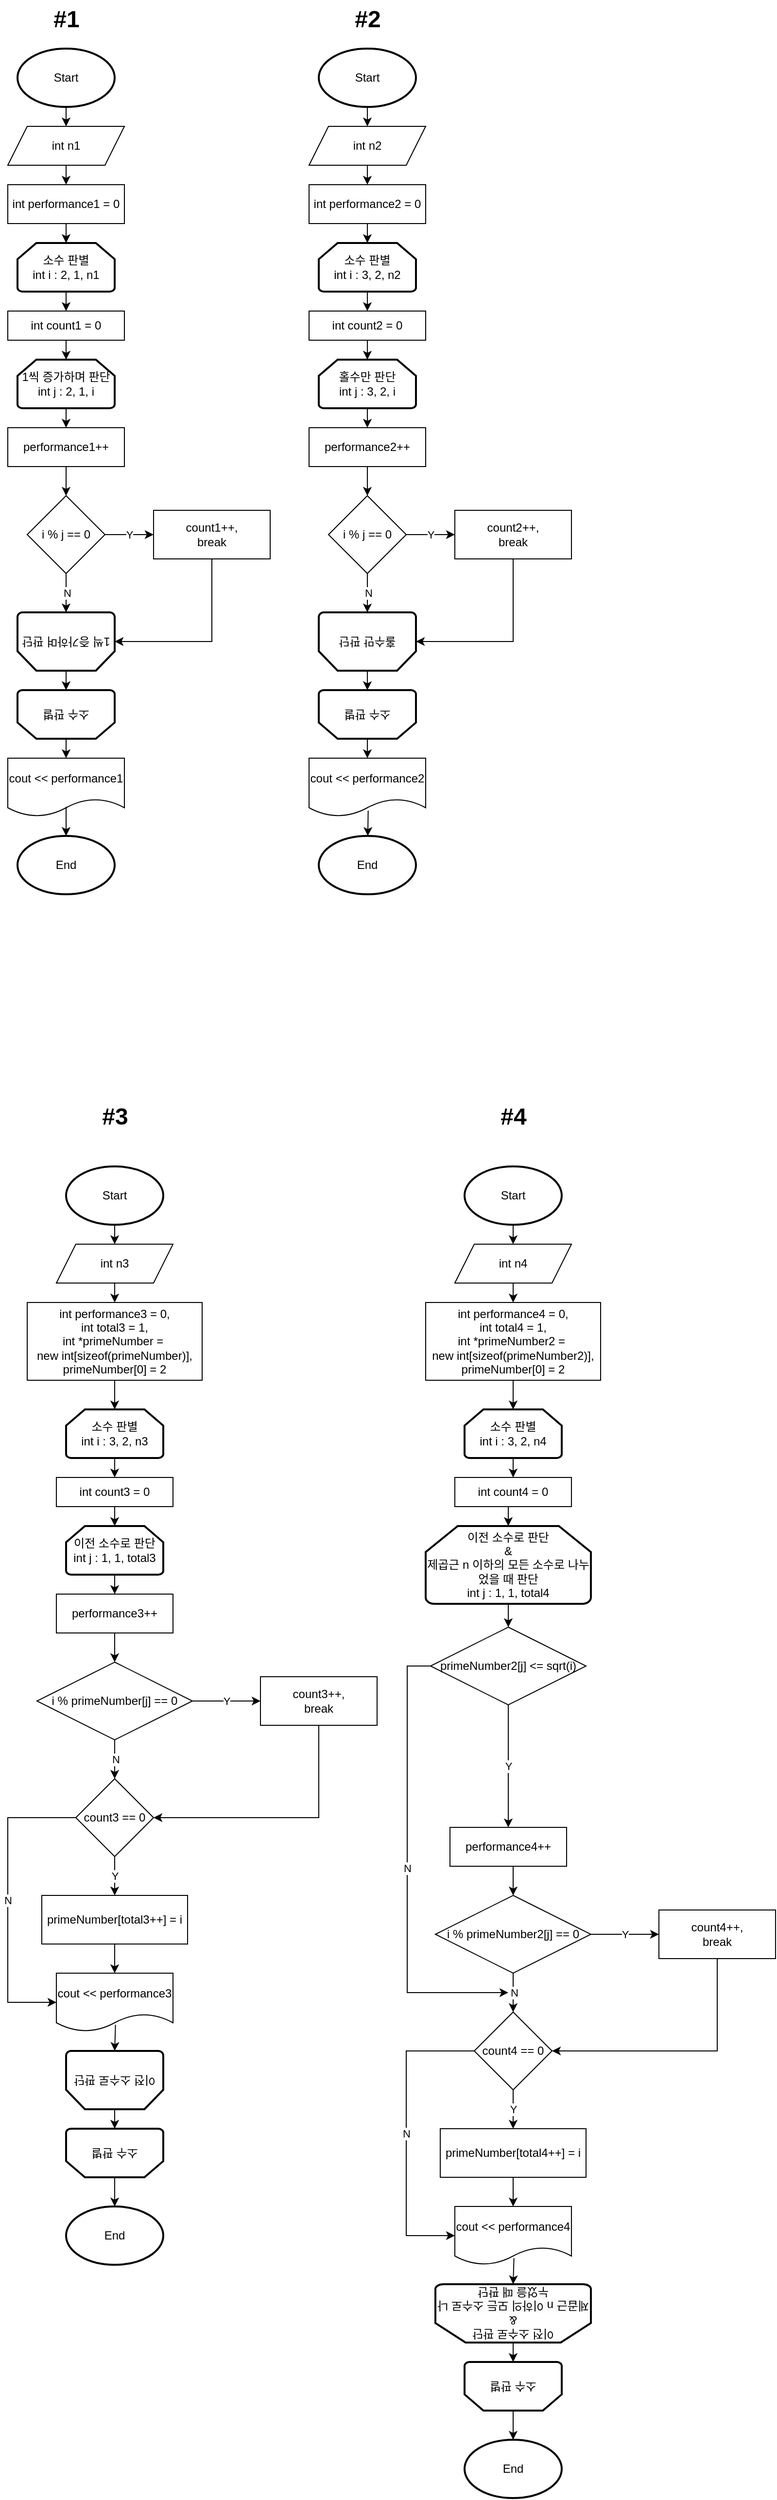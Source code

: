 <mxfile version="21.3.4" type="github">
  <diagram name="페이지-1" id="izTYaRDSlC9kUoO19rm3">
    <mxGraphModel dx="1674" dy="884" grid="1" gridSize="10" guides="1" tooltips="1" connect="1" arrows="1" fold="1" page="1" pageScale="1" pageWidth="827" pageHeight="1169" math="0" shadow="0">
      <root>
        <mxCell id="0" />
        <mxCell id="1" parent="0" />
        <mxCell id="k9izTr5_g7_jA_bxBwDo-5" style="edgeStyle=orthogonalEdgeStyle;rounded=0;orthogonalLoop=1;jettySize=auto;html=1;exitX=0.5;exitY=1;exitDx=0;exitDy=0;exitPerimeter=0;entryX=0.5;entryY=0;entryDx=0;entryDy=0;" edge="1" parent="1" source="k9izTr5_g7_jA_bxBwDo-2" target="k9izTr5_g7_jA_bxBwDo-3">
          <mxGeometry relative="1" as="geometry" />
        </mxCell>
        <mxCell id="k9izTr5_g7_jA_bxBwDo-2" value="Start" style="strokeWidth=2;html=1;shape=mxgraph.flowchart.start_1;whiteSpace=wrap;" vertex="1" parent="1">
          <mxGeometry x="40" y="50" width="100" height="60" as="geometry" />
        </mxCell>
        <mxCell id="k9izTr5_g7_jA_bxBwDo-6" style="edgeStyle=orthogonalEdgeStyle;rounded=0;orthogonalLoop=1;jettySize=auto;html=1;exitX=0.5;exitY=1;exitDx=0;exitDy=0;entryX=0.5;entryY=0;entryDx=0;entryDy=0;" edge="1" parent="1" source="k9izTr5_g7_jA_bxBwDo-3" target="k9izTr5_g7_jA_bxBwDo-4">
          <mxGeometry relative="1" as="geometry" />
        </mxCell>
        <mxCell id="k9izTr5_g7_jA_bxBwDo-3" value="int n1" style="shape=parallelogram;perimeter=parallelogramPerimeter;whiteSpace=wrap;html=1;fixedSize=1;" vertex="1" parent="1">
          <mxGeometry x="30" y="130" width="120" height="40" as="geometry" />
        </mxCell>
        <mxCell id="k9izTr5_g7_jA_bxBwDo-10" style="edgeStyle=orthogonalEdgeStyle;rounded=0;orthogonalLoop=1;jettySize=auto;html=1;exitX=0.5;exitY=1;exitDx=0;exitDy=0;entryX=0.5;entryY=0;entryDx=0;entryDy=0;entryPerimeter=0;" edge="1" parent="1" source="k9izTr5_g7_jA_bxBwDo-4" target="k9izTr5_g7_jA_bxBwDo-7">
          <mxGeometry relative="1" as="geometry" />
        </mxCell>
        <mxCell id="k9izTr5_g7_jA_bxBwDo-4" value="int performance1 = 0" style="rounded=0;whiteSpace=wrap;html=1;" vertex="1" parent="1">
          <mxGeometry x="30" y="190" width="120" height="40" as="geometry" />
        </mxCell>
        <mxCell id="k9izTr5_g7_jA_bxBwDo-9" style="edgeStyle=orthogonalEdgeStyle;rounded=0;orthogonalLoop=1;jettySize=auto;html=1;exitX=0.5;exitY=1;exitDx=0;exitDy=0;exitPerimeter=0;entryX=0.5;entryY=0;entryDx=0;entryDy=0;" edge="1" parent="1" source="k9izTr5_g7_jA_bxBwDo-7" target="k9izTr5_g7_jA_bxBwDo-8">
          <mxGeometry relative="1" as="geometry" />
        </mxCell>
        <mxCell id="k9izTr5_g7_jA_bxBwDo-7" value="소수 판별&lt;br&gt;int i : 2, 1, n1" style="strokeWidth=2;html=1;shape=mxgraph.flowchart.loop_limit;whiteSpace=wrap;" vertex="1" parent="1">
          <mxGeometry x="40" y="250" width="100" height="50" as="geometry" />
        </mxCell>
        <mxCell id="k9izTr5_g7_jA_bxBwDo-70" style="edgeStyle=orthogonalEdgeStyle;rounded=0;orthogonalLoop=1;jettySize=auto;html=1;exitX=0.5;exitY=1;exitDx=0;exitDy=0;entryX=0.5;entryY=0;entryDx=0;entryDy=0;entryPerimeter=0;" edge="1" parent="1" source="k9izTr5_g7_jA_bxBwDo-8" target="k9izTr5_g7_jA_bxBwDo-11">
          <mxGeometry relative="1" as="geometry" />
        </mxCell>
        <mxCell id="k9izTr5_g7_jA_bxBwDo-8" value="int count1 = 0" style="rounded=0;whiteSpace=wrap;html=1;" vertex="1" parent="1">
          <mxGeometry x="30" y="320" width="120" height="30" as="geometry" />
        </mxCell>
        <mxCell id="k9izTr5_g7_jA_bxBwDo-19" style="edgeStyle=orthogonalEdgeStyle;rounded=0;orthogonalLoop=1;jettySize=auto;html=1;exitX=0.5;exitY=1;exitDx=0;exitDy=0;exitPerimeter=0;entryX=0.5;entryY=0;entryDx=0;entryDy=0;" edge="1" parent="1" source="k9izTr5_g7_jA_bxBwDo-11" target="k9izTr5_g7_jA_bxBwDo-12">
          <mxGeometry relative="1" as="geometry" />
        </mxCell>
        <mxCell id="k9izTr5_g7_jA_bxBwDo-11" value="1씩 증가하며 판단&lt;br&gt;int j : 2, 1, i" style="strokeWidth=2;html=1;shape=mxgraph.flowchart.loop_limit;whiteSpace=wrap;" vertex="1" parent="1">
          <mxGeometry x="40" y="370" width="100" height="50" as="geometry" />
        </mxCell>
        <mxCell id="k9izTr5_g7_jA_bxBwDo-20" style="edgeStyle=orthogonalEdgeStyle;rounded=0;orthogonalLoop=1;jettySize=auto;html=1;exitX=0.5;exitY=1;exitDx=0;exitDy=0;entryX=0.5;entryY=0;entryDx=0;entryDy=0;" edge="1" parent="1" source="k9izTr5_g7_jA_bxBwDo-12" target="k9izTr5_g7_jA_bxBwDo-13">
          <mxGeometry relative="1" as="geometry" />
        </mxCell>
        <mxCell id="k9izTr5_g7_jA_bxBwDo-12" value="performance1++" style="rounded=0;whiteSpace=wrap;html=1;" vertex="1" parent="1">
          <mxGeometry x="30" y="440" width="120" height="40" as="geometry" />
        </mxCell>
        <mxCell id="k9izTr5_g7_jA_bxBwDo-15" value="Y" style="edgeStyle=orthogonalEdgeStyle;rounded=0;orthogonalLoop=1;jettySize=auto;html=1;exitX=1;exitY=0.5;exitDx=0;exitDy=0;entryX=0;entryY=0.5;entryDx=0;entryDy=0;" edge="1" parent="1" source="k9izTr5_g7_jA_bxBwDo-13" target="k9izTr5_g7_jA_bxBwDo-14">
          <mxGeometry relative="1" as="geometry" />
        </mxCell>
        <mxCell id="k9izTr5_g7_jA_bxBwDo-17" value="N" style="edgeStyle=orthogonalEdgeStyle;rounded=0;orthogonalLoop=1;jettySize=auto;html=1;exitX=0.5;exitY=1;exitDx=0;exitDy=0;entryX=0.5;entryY=0;entryDx=0;entryDy=0;" edge="1" parent="1" source="k9izTr5_g7_jA_bxBwDo-13">
          <mxGeometry relative="1" as="geometry">
            <mxPoint x="90" y="630" as="targetPoint" />
          </mxGeometry>
        </mxCell>
        <mxCell id="k9izTr5_g7_jA_bxBwDo-13" value="i % j == 0" style="rhombus;whiteSpace=wrap;html=1;" vertex="1" parent="1">
          <mxGeometry x="50" y="510" width="80" height="80" as="geometry" />
        </mxCell>
        <mxCell id="k9izTr5_g7_jA_bxBwDo-18" style="edgeStyle=orthogonalEdgeStyle;rounded=0;orthogonalLoop=1;jettySize=auto;html=1;exitX=0.5;exitY=1;exitDx=0;exitDy=0;entryX=0;entryY=0.5;entryDx=0;entryDy=0;entryPerimeter=0;" edge="1" parent="1" source="k9izTr5_g7_jA_bxBwDo-14" target="k9izTr5_g7_jA_bxBwDo-71">
          <mxGeometry relative="1" as="geometry">
            <mxPoint x="150" y="660" as="targetPoint" />
          </mxGeometry>
        </mxCell>
        <mxCell id="k9izTr5_g7_jA_bxBwDo-14" value="count1++,&lt;br&gt;break" style="rounded=0;whiteSpace=wrap;html=1;" vertex="1" parent="1">
          <mxGeometry x="180" y="525" width="120" height="50" as="geometry" />
        </mxCell>
        <mxCell id="k9izTr5_g7_jA_bxBwDo-21" value="End" style="strokeWidth=2;html=1;shape=mxgraph.flowchart.start_1;whiteSpace=wrap;" vertex="1" parent="1">
          <mxGeometry x="40" y="860" width="100" height="60" as="geometry" />
        </mxCell>
        <mxCell id="k9izTr5_g7_jA_bxBwDo-23" style="edgeStyle=orthogonalEdgeStyle;rounded=0;orthogonalLoop=1;jettySize=auto;html=1;exitX=0.5;exitY=1;exitDx=0;exitDy=0;exitPerimeter=0;entryX=0.5;entryY=0;entryDx=0;entryDy=0;" edge="1" parent="1" target="k9izTr5_g7_jA_bxBwDo-25">
          <mxGeometry relative="1" as="geometry">
            <mxPoint x="400" y="110" as="sourcePoint" />
          </mxGeometry>
        </mxCell>
        <mxCell id="k9izTr5_g7_jA_bxBwDo-24" style="edgeStyle=orthogonalEdgeStyle;rounded=0;orthogonalLoop=1;jettySize=auto;html=1;exitX=0.5;exitY=1;exitDx=0;exitDy=0;entryX=0.5;entryY=0;entryDx=0;entryDy=0;" edge="1" parent="1" source="k9izTr5_g7_jA_bxBwDo-25" target="k9izTr5_g7_jA_bxBwDo-27">
          <mxGeometry relative="1" as="geometry" />
        </mxCell>
        <mxCell id="k9izTr5_g7_jA_bxBwDo-25" value="int n2" style="shape=parallelogram;perimeter=parallelogramPerimeter;whiteSpace=wrap;html=1;fixedSize=1;" vertex="1" parent="1">
          <mxGeometry x="340" y="130" width="120" height="40" as="geometry" />
        </mxCell>
        <mxCell id="k9izTr5_g7_jA_bxBwDo-26" style="edgeStyle=orthogonalEdgeStyle;rounded=0;orthogonalLoop=1;jettySize=auto;html=1;exitX=0.5;exitY=1;exitDx=0;exitDy=0;entryX=0.5;entryY=0;entryDx=0;entryDy=0;entryPerimeter=0;" edge="1" parent="1" source="k9izTr5_g7_jA_bxBwDo-27" target="k9izTr5_g7_jA_bxBwDo-29">
          <mxGeometry relative="1" as="geometry" />
        </mxCell>
        <mxCell id="k9izTr5_g7_jA_bxBwDo-27" value="int performance2 = 0" style="rounded=0;whiteSpace=wrap;html=1;" vertex="1" parent="1">
          <mxGeometry x="340" y="190" width="120" height="40" as="geometry" />
        </mxCell>
        <mxCell id="k9izTr5_g7_jA_bxBwDo-28" style="edgeStyle=orthogonalEdgeStyle;rounded=0;orthogonalLoop=1;jettySize=auto;html=1;exitX=0.5;exitY=1;exitDx=0;exitDy=0;exitPerimeter=0;entryX=0.5;entryY=0;entryDx=0;entryDy=0;" edge="1" parent="1" source="k9izTr5_g7_jA_bxBwDo-29" target="k9izTr5_g7_jA_bxBwDo-30">
          <mxGeometry relative="1" as="geometry" />
        </mxCell>
        <mxCell id="k9izTr5_g7_jA_bxBwDo-29" value="소수 판별&lt;br&gt;int i : 3, 2, n2" style="strokeWidth=2;html=1;shape=mxgraph.flowchart.loop_limit;whiteSpace=wrap;" vertex="1" parent="1">
          <mxGeometry x="350" y="250" width="100" height="50" as="geometry" />
        </mxCell>
        <mxCell id="k9izTr5_g7_jA_bxBwDo-80" style="edgeStyle=orthogonalEdgeStyle;rounded=0;orthogonalLoop=1;jettySize=auto;html=1;exitX=0.5;exitY=1;exitDx=0;exitDy=0;entryX=0.5;entryY=0;entryDx=0;entryDy=0;entryPerimeter=0;" edge="1" parent="1" source="k9izTr5_g7_jA_bxBwDo-30" target="k9izTr5_g7_jA_bxBwDo-32">
          <mxGeometry relative="1" as="geometry" />
        </mxCell>
        <mxCell id="k9izTr5_g7_jA_bxBwDo-30" value="int count2 = 0" style="rounded=0;whiteSpace=wrap;html=1;" vertex="1" parent="1">
          <mxGeometry x="340" y="320" width="120" height="30" as="geometry" />
        </mxCell>
        <mxCell id="k9izTr5_g7_jA_bxBwDo-31" style="edgeStyle=orthogonalEdgeStyle;rounded=0;orthogonalLoop=1;jettySize=auto;html=1;exitX=0.5;exitY=1;exitDx=0;exitDy=0;exitPerimeter=0;entryX=0.5;entryY=0;entryDx=0;entryDy=0;" edge="1" parent="1" source="k9izTr5_g7_jA_bxBwDo-32" target="k9izTr5_g7_jA_bxBwDo-34">
          <mxGeometry relative="1" as="geometry" />
        </mxCell>
        <mxCell id="k9izTr5_g7_jA_bxBwDo-32" value="홀수만 판단&lt;br&gt;int j : 3, 2, i" style="strokeWidth=2;html=1;shape=mxgraph.flowchart.loop_limit;whiteSpace=wrap;" vertex="1" parent="1">
          <mxGeometry x="350" y="370" width="100" height="50" as="geometry" />
        </mxCell>
        <mxCell id="k9izTr5_g7_jA_bxBwDo-33" style="edgeStyle=orthogonalEdgeStyle;rounded=0;orthogonalLoop=1;jettySize=auto;html=1;exitX=0.5;exitY=1;exitDx=0;exitDy=0;entryX=0.5;entryY=0;entryDx=0;entryDy=0;" edge="1" parent="1" source="k9izTr5_g7_jA_bxBwDo-34" target="k9izTr5_g7_jA_bxBwDo-37">
          <mxGeometry relative="1" as="geometry" />
        </mxCell>
        <mxCell id="k9izTr5_g7_jA_bxBwDo-34" value="performance2++" style="rounded=0;whiteSpace=wrap;html=1;" vertex="1" parent="1">
          <mxGeometry x="340" y="440" width="120" height="40" as="geometry" />
        </mxCell>
        <mxCell id="k9izTr5_g7_jA_bxBwDo-35" value="Y" style="edgeStyle=orthogonalEdgeStyle;rounded=0;orthogonalLoop=1;jettySize=auto;html=1;exitX=1;exitY=0.5;exitDx=0;exitDy=0;entryX=0;entryY=0.5;entryDx=0;entryDy=0;" edge="1" parent="1" source="k9izTr5_g7_jA_bxBwDo-37" target="k9izTr5_g7_jA_bxBwDo-39">
          <mxGeometry relative="1" as="geometry" />
        </mxCell>
        <mxCell id="k9izTr5_g7_jA_bxBwDo-36" value="N" style="edgeStyle=orthogonalEdgeStyle;rounded=0;orthogonalLoop=1;jettySize=auto;html=1;exitX=0.5;exitY=1;exitDx=0;exitDy=0;entryX=0.5;entryY=0;entryDx=0;entryDy=0;" edge="1" parent="1" source="k9izTr5_g7_jA_bxBwDo-37">
          <mxGeometry relative="1" as="geometry">
            <mxPoint x="400" y="630" as="targetPoint" />
          </mxGeometry>
        </mxCell>
        <mxCell id="k9izTr5_g7_jA_bxBwDo-37" value="i % j == 0" style="rhombus;whiteSpace=wrap;html=1;" vertex="1" parent="1">
          <mxGeometry x="360" y="510" width="80" height="80" as="geometry" />
        </mxCell>
        <mxCell id="k9izTr5_g7_jA_bxBwDo-38" style="edgeStyle=orthogonalEdgeStyle;rounded=0;orthogonalLoop=1;jettySize=auto;html=1;exitX=0.5;exitY=1;exitDx=0;exitDy=0;entryX=0;entryY=0.5;entryDx=0;entryDy=0;entryPerimeter=0;" edge="1" parent="1" source="k9izTr5_g7_jA_bxBwDo-39" target="k9izTr5_g7_jA_bxBwDo-76">
          <mxGeometry relative="1" as="geometry">
            <mxPoint x="460" y="660" as="targetPoint" />
          </mxGeometry>
        </mxCell>
        <mxCell id="k9izTr5_g7_jA_bxBwDo-39" value="count2++,&lt;br&gt;break" style="rounded=0;whiteSpace=wrap;html=1;" vertex="1" parent="1">
          <mxGeometry x="490" y="525" width="120" height="50" as="geometry" />
        </mxCell>
        <mxCell id="k9izTr5_g7_jA_bxBwDo-41" value="End" style="strokeWidth=2;html=1;shape=mxgraph.flowchart.start_1;whiteSpace=wrap;" vertex="1" parent="1">
          <mxGeometry x="350" y="860" width="100" height="60" as="geometry" />
        </mxCell>
        <mxCell id="k9izTr5_g7_jA_bxBwDo-43" value="Start" style="strokeWidth=2;html=1;shape=mxgraph.flowchart.start_1;whiteSpace=wrap;" vertex="1" parent="1">
          <mxGeometry x="350" y="50" width="100" height="60" as="geometry" />
        </mxCell>
        <mxCell id="k9izTr5_g7_jA_bxBwDo-44" value="#1" style="text;strokeColor=none;fillColor=none;html=1;fontSize=24;fontStyle=1;verticalAlign=middle;align=center;" vertex="1" parent="1">
          <mxGeometry x="40" width="100" height="40" as="geometry" />
        </mxCell>
        <mxCell id="k9izTr5_g7_jA_bxBwDo-45" value="#2" style="text;strokeColor=none;fillColor=none;html=1;fontSize=24;fontStyle=1;verticalAlign=middle;align=center;" vertex="1" parent="1">
          <mxGeometry x="350" width="100" height="40" as="geometry" />
        </mxCell>
        <mxCell id="k9izTr5_g7_jA_bxBwDo-46" value="#3" style="text;strokeColor=none;fillColor=none;html=1;fontSize=24;fontStyle=1;verticalAlign=middle;align=center;" vertex="1" parent="1">
          <mxGeometry x="90" y="1129" width="100" height="40" as="geometry" />
        </mxCell>
        <mxCell id="k9izTr5_g7_jA_bxBwDo-47" style="edgeStyle=orthogonalEdgeStyle;rounded=0;orthogonalLoop=1;jettySize=auto;html=1;exitX=0.5;exitY=1;exitDx=0;exitDy=0;exitPerimeter=0;entryX=0.5;entryY=0;entryDx=0;entryDy=0;" edge="1" parent="1" target="k9izTr5_g7_jA_bxBwDo-49">
          <mxGeometry relative="1" as="geometry">
            <mxPoint x="140" y="1260" as="sourcePoint" />
          </mxGeometry>
        </mxCell>
        <mxCell id="k9izTr5_g7_jA_bxBwDo-48" style="edgeStyle=orthogonalEdgeStyle;rounded=0;orthogonalLoop=1;jettySize=auto;html=1;exitX=0.5;exitY=1;exitDx=0;exitDy=0;entryX=0.5;entryY=0;entryDx=0;entryDy=0;" edge="1" parent="1" source="k9izTr5_g7_jA_bxBwDo-49" target="k9izTr5_g7_jA_bxBwDo-51">
          <mxGeometry relative="1" as="geometry" />
        </mxCell>
        <mxCell id="k9izTr5_g7_jA_bxBwDo-49" value="int n3" style="shape=parallelogram;perimeter=parallelogramPerimeter;whiteSpace=wrap;html=1;fixedSize=1;" vertex="1" parent="1">
          <mxGeometry x="80" y="1280" width="120" height="40" as="geometry" />
        </mxCell>
        <mxCell id="k9izTr5_g7_jA_bxBwDo-50" style="edgeStyle=orthogonalEdgeStyle;rounded=0;orthogonalLoop=1;jettySize=auto;html=1;entryX=0.5;entryY=0;entryDx=0;entryDy=0;entryPerimeter=0;exitX=0.5;exitY=1;exitDx=0;exitDy=0;" edge="1" parent="1" source="k9izTr5_g7_jA_bxBwDo-51" target="k9izTr5_g7_jA_bxBwDo-53">
          <mxGeometry relative="1" as="geometry">
            <mxPoint x="150" y="1430" as="sourcePoint" />
          </mxGeometry>
        </mxCell>
        <mxCell id="k9izTr5_g7_jA_bxBwDo-51" value="int performance3 = 0,&lt;br&gt;int total3 = 1,&lt;br&gt;&lt;div&gt;int *primeNumber =&amp;nbsp;&lt;/div&gt;&lt;div&gt;new int[sizeof(primeNumber)],&lt;/div&gt;&lt;div&gt;primeNumber[0] = 2&lt;span style=&quot;&quot;&gt;&lt;/span&gt;&lt;/div&gt;" style="rounded=0;whiteSpace=wrap;html=1;" vertex="1" parent="1">
          <mxGeometry x="50" y="1340" width="180" height="80" as="geometry" />
        </mxCell>
        <mxCell id="k9izTr5_g7_jA_bxBwDo-52" style="edgeStyle=orthogonalEdgeStyle;rounded=0;orthogonalLoop=1;jettySize=auto;html=1;exitX=0.5;exitY=1;exitDx=0;exitDy=0;exitPerimeter=0;entryX=0.5;entryY=0;entryDx=0;entryDy=0;" edge="1" parent="1" source="k9izTr5_g7_jA_bxBwDo-53" target="k9izTr5_g7_jA_bxBwDo-54">
          <mxGeometry relative="1" as="geometry" />
        </mxCell>
        <mxCell id="k9izTr5_g7_jA_bxBwDo-53" value="소수 판별&lt;br&gt;int i : 3, 2, n3" style="strokeWidth=2;html=1;shape=mxgraph.flowchart.loop_limit;whiteSpace=wrap;" vertex="1" parent="1">
          <mxGeometry x="90" y="1450" width="100" height="50" as="geometry" />
        </mxCell>
        <mxCell id="k9izTr5_g7_jA_bxBwDo-69" style="edgeStyle=orthogonalEdgeStyle;rounded=0;orthogonalLoop=1;jettySize=auto;html=1;exitX=0.5;exitY=1;exitDx=0;exitDy=0;entryX=0.5;entryY=0;entryDx=0;entryDy=0;entryPerimeter=0;" edge="1" parent="1" source="k9izTr5_g7_jA_bxBwDo-54" target="k9izTr5_g7_jA_bxBwDo-56">
          <mxGeometry relative="1" as="geometry" />
        </mxCell>
        <mxCell id="k9izTr5_g7_jA_bxBwDo-54" value="int count3 = 0" style="rounded=0;whiteSpace=wrap;html=1;" vertex="1" parent="1">
          <mxGeometry x="80" y="1520" width="120" height="30" as="geometry" />
        </mxCell>
        <mxCell id="k9izTr5_g7_jA_bxBwDo-55" style="edgeStyle=orthogonalEdgeStyle;rounded=0;orthogonalLoop=1;jettySize=auto;html=1;exitX=0.5;exitY=1;exitDx=0;exitDy=0;exitPerimeter=0;entryX=0.5;entryY=0;entryDx=0;entryDy=0;" edge="1" parent="1" source="k9izTr5_g7_jA_bxBwDo-56" target="k9izTr5_g7_jA_bxBwDo-58">
          <mxGeometry relative="1" as="geometry" />
        </mxCell>
        <mxCell id="k9izTr5_g7_jA_bxBwDo-56" value="이전 소수로 판단&lt;br&gt;int j : 1, 1, total3" style="strokeWidth=2;html=1;shape=mxgraph.flowchart.loop_limit;whiteSpace=wrap;" vertex="1" parent="1">
          <mxGeometry x="90" y="1570" width="100" height="50" as="geometry" />
        </mxCell>
        <mxCell id="k9izTr5_g7_jA_bxBwDo-57" style="edgeStyle=orthogonalEdgeStyle;rounded=0;orthogonalLoop=1;jettySize=auto;html=1;exitX=0.5;exitY=1;exitDx=0;exitDy=0;entryX=0.5;entryY=0;entryDx=0;entryDy=0;" edge="1" parent="1" source="k9izTr5_g7_jA_bxBwDo-58" target="k9izTr5_g7_jA_bxBwDo-61">
          <mxGeometry relative="1" as="geometry" />
        </mxCell>
        <mxCell id="k9izTr5_g7_jA_bxBwDo-58" value="performance3++" style="rounded=0;whiteSpace=wrap;html=1;" vertex="1" parent="1">
          <mxGeometry x="80" y="1640" width="120" height="40" as="geometry" />
        </mxCell>
        <mxCell id="k9izTr5_g7_jA_bxBwDo-59" value="Y" style="edgeStyle=orthogonalEdgeStyle;rounded=0;orthogonalLoop=1;jettySize=auto;html=1;exitX=1;exitY=0.5;exitDx=0;exitDy=0;entryX=0;entryY=0.5;entryDx=0;entryDy=0;" edge="1" parent="1" source="k9izTr5_g7_jA_bxBwDo-61" target="k9izTr5_g7_jA_bxBwDo-66">
          <mxGeometry relative="1" as="geometry">
            <mxPoint x="210" y="1770" as="targetPoint" />
          </mxGeometry>
        </mxCell>
        <mxCell id="k9izTr5_g7_jA_bxBwDo-60" value="N" style="edgeStyle=orthogonalEdgeStyle;rounded=0;orthogonalLoop=1;jettySize=auto;html=1;exitX=0.5;exitY=1;exitDx=0;exitDy=0;entryX=0.5;entryY=0;entryDx=0;entryDy=0;" edge="1" parent="1" source="k9izTr5_g7_jA_bxBwDo-61">
          <mxGeometry relative="1" as="geometry">
            <mxPoint x="140" y="1830" as="targetPoint" />
          </mxGeometry>
        </mxCell>
        <mxCell id="k9izTr5_g7_jA_bxBwDo-61" value="i % primeNumber[j] == 0" style="rhombus;whiteSpace=wrap;html=1;" vertex="1" parent="1">
          <mxGeometry x="60" y="1710" width="160" height="80" as="geometry" />
        </mxCell>
        <mxCell id="k9izTr5_g7_jA_bxBwDo-62" style="edgeStyle=orthogonalEdgeStyle;rounded=0;orthogonalLoop=1;jettySize=auto;html=1;entryX=1;entryY=0.5;entryDx=0;entryDy=0;exitX=0.5;exitY=1;exitDx=0;exitDy=0;" edge="1" parent="1" target="k9izTr5_g7_jA_bxBwDo-85" source="k9izTr5_g7_jA_bxBwDo-66">
          <mxGeometry relative="1" as="geometry">
            <mxPoint x="290" y="1860" as="sourcePoint" />
            <mxPoint x="200" y="1860" as="targetPoint" />
          </mxGeometry>
        </mxCell>
        <mxCell id="k9izTr5_g7_jA_bxBwDo-64" value="End" style="strokeWidth=2;html=1;shape=mxgraph.flowchart.start_1;whiteSpace=wrap;" vertex="1" parent="1">
          <mxGeometry x="90" y="2270" width="100" height="60" as="geometry" />
        </mxCell>
        <mxCell id="k9izTr5_g7_jA_bxBwDo-66" value="count3++,&lt;br&gt;break" style="rounded=0;whiteSpace=wrap;html=1;" vertex="1" parent="1">
          <mxGeometry x="290" y="1725" width="120" height="50" as="geometry" />
        </mxCell>
        <mxCell id="k9izTr5_g7_jA_bxBwDo-67" value="Start" style="strokeWidth=2;html=1;shape=mxgraph.flowchart.start_1;whiteSpace=wrap;" vertex="1" parent="1">
          <mxGeometry x="90" y="1200" width="100" height="60" as="geometry" />
        </mxCell>
        <mxCell id="k9izTr5_g7_jA_bxBwDo-71" value="1씩 증가하며 판단" style="strokeWidth=2;html=1;shape=mxgraph.flowchart.loop_limit;whiteSpace=wrap;rotation=-180;" vertex="1" parent="1">
          <mxGeometry x="40" y="630" width="100" height="60" as="geometry" />
        </mxCell>
        <mxCell id="k9izTr5_g7_jA_bxBwDo-91" style="edgeStyle=orthogonalEdgeStyle;rounded=0;orthogonalLoop=1;jettySize=auto;html=1;exitX=0.5;exitY=0;exitDx=0;exitDy=0;exitPerimeter=0;entryX=0.5;entryY=0;entryDx=0;entryDy=0;" edge="1" parent="1" source="k9izTr5_g7_jA_bxBwDo-73" target="k9izTr5_g7_jA_bxBwDo-90">
          <mxGeometry relative="1" as="geometry" />
        </mxCell>
        <mxCell id="k9izTr5_g7_jA_bxBwDo-73" value="소수 판별" style="strokeWidth=2;html=1;shape=mxgraph.flowchart.loop_limit;whiteSpace=wrap;rotation=-180;" vertex="1" parent="1">
          <mxGeometry x="40" y="710" width="100" height="50" as="geometry" />
        </mxCell>
        <mxCell id="k9izTr5_g7_jA_bxBwDo-74" value="" style="endArrow=classic;html=1;rounded=0;exitX=0.5;exitY=0;exitDx=0;exitDy=0;exitPerimeter=0;entryX=0.5;entryY=1;entryDx=0;entryDy=0;entryPerimeter=0;" edge="1" parent="1" source="k9izTr5_g7_jA_bxBwDo-71">
          <mxGeometry width="50" height="50" relative="1" as="geometry">
            <mxPoint x="160" y="560" as="sourcePoint" />
            <mxPoint x="90" y="710" as="targetPoint" />
          </mxGeometry>
        </mxCell>
        <mxCell id="k9izTr5_g7_jA_bxBwDo-76" value="홀수만 판단" style="strokeWidth=2;html=1;shape=mxgraph.flowchart.loop_limit;whiteSpace=wrap;rotation=-180;" vertex="1" parent="1">
          <mxGeometry x="350" y="630" width="100" height="60" as="geometry" />
        </mxCell>
        <mxCell id="k9izTr5_g7_jA_bxBwDo-95" style="edgeStyle=orthogonalEdgeStyle;rounded=0;orthogonalLoop=1;jettySize=auto;html=1;exitX=0.5;exitY=0;exitDx=0;exitDy=0;exitPerimeter=0;entryX=0.5;entryY=0;entryDx=0;entryDy=0;" edge="1" parent="1" source="k9izTr5_g7_jA_bxBwDo-77" target="k9izTr5_g7_jA_bxBwDo-93">
          <mxGeometry relative="1" as="geometry" />
        </mxCell>
        <mxCell id="k9izTr5_g7_jA_bxBwDo-77" value="소수 판별" style="strokeWidth=2;html=1;shape=mxgraph.flowchart.loop_limit;whiteSpace=wrap;rotation=-180;" vertex="1" parent="1">
          <mxGeometry x="350" y="710" width="100" height="50" as="geometry" />
        </mxCell>
        <mxCell id="k9izTr5_g7_jA_bxBwDo-78" value="" style="endArrow=classic;html=1;rounded=0;exitX=0.5;exitY=0;exitDx=0;exitDy=0;exitPerimeter=0;entryX=0.5;entryY=1;entryDx=0;entryDy=0;entryPerimeter=0;" edge="1" parent="1" source="k9izTr5_g7_jA_bxBwDo-76" target="k9izTr5_g7_jA_bxBwDo-77">
          <mxGeometry width="50" height="50" relative="1" as="geometry">
            <mxPoint x="470" y="560" as="sourcePoint" />
            <mxPoint x="520" y="510" as="targetPoint" />
          </mxGeometry>
        </mxCell>
        <mxCell id="k9izTr5_g7_jA_bxBwDo-82" value="이전 소수로 판단" style="strokeWidth=2;html=1;shape=mxgraph.flowchart.loop_limit;whiteSpace=wrap;rotation=-180;" vertex="1" parent="1">
          <mxGeometry x="90" y="2110" width="100" height="60" as="geometry" />
        </mxCell>
        <mxCell id="k9izTr5_g7_jA_bxBwDo-83" value="소수 판별" style="strokeWidth=2;html=1;shape=mxgraph.flowchart.loop_limit;whiteSpace=wrap;rotation=-180;" vertex="1" parent="1">
          <mxGeometry x="90" y="2190" width="100" height="50" as="geometry" />
        </mxCell>
        <mxCell id="k9izTr5_g7_jA_bxBwDo-84" value="" style="endArrow=classic;html=1;rounded=0;exitX=0.5;exitY=0;exitDx=0;exitDy=0;exitPerimeter=0;entryX=0.5;entryY=1;entryDx=0;entryDy=0;entryPerimeter=0;" edge="1" parent="1" source="k9izTr5_g7_jA_bxBwDo-82" target="k9izTr5_g7_jA_bxBwDo-83">
          <mxGeometry width="50" height="50" relative="1" as="geometry">
            <mxPoint x="210" y="2040" as="sourcePoint" />
            <mxPoint x="260" y="1990" as="targetPoint" />
          </mxGeometry>
        </mxCell>
        <mxCell id="k9izTr5_g7_jA_bxBwDo-89" value="Y" style="edgeStyle=orthogonalEdgeStyle;rounded=0;orthogonalLoop=1;jettySize=auto;html=1;exitX=0.5;exitY=1;exitDx=0;exitDy=0;entryX=0.5;entryY=0;entryDx=0;entryDy=0;" edge="1" parent="1" source="k9izTr5_g7_jA_bxBwDo-85" target="k9izTr5_g7_jA_bxBwDo-88">
          <mxGeometry relative="1" as="geometry" />
        </mxCell>
        <mxCell id="k9izTr5_g7_jA_bxBwDo-100" value="N" style="edgeStyle=orthogonalEdgeStyle;rounded=0;orthogonalLoop=1;jettySize=auto;html=1;exitX=0;exitY=0.5;exitDx=0;exitDy=0;entryX=0;entryY=0.5;entryDx=0;entryDy=0;" edge="1" parent="1" source="k9izTr5_g7_jA_bxBwDo-85" target="k9izTr5_g7_jA_bxBwDo-97">
          <mxGeometry relative="1" as="geometry">
            <Array as="points">
              <mxPoint x="30" y="1870" />
              <mxPoint x="30" y="2060" />
            </Array>
          </mxGeometry>
        </mxCell>
        <mxCell id="k9izTr5_g7_jA_bxBwDo-85" value="count3 == 0" style="rhombus;whiteSpace=wrap;html=1;" vertex="1" parent="1">
          <mxGeometry x="100" y="1830" width="80" height="80" as="geometry" />
        </mxCell>
        <mxCell id="k9izTr5_g7_jA_bxBwDo-86" value="" style="endArrow=classic;html=1;rounded=0;exitX=0.5;exitY=0;exitDx=0;exitDy=0;exitPerimeter=0;" edge="1" parent="1" source="k9izTr5_g7_jA_bxBwDo-83" target="k9izTr5_g7_jA_bxBwDo-64">
          <mxGeometry width="50" height="50" relative="1" as="geometry">
            <mxPoint x="-100" y="2020" as="sourcePoint" />
            <mxPoint x="-50" y="1970" as="targetPoint" />
          </mxGeometry>
        </mxCell>
        <mxCell id="k9izTr5_g7_jA_bxBwDo-99" style="edgeStyle=orthogonalEdgeStyle;rounded=0;orthogonalLoop=1;jettySize=auto;html=1;exitX=0.5;exitY=1;exitDx=0;exitDy=0;entryX=0.5;entryY=0;entryDx=0;entryDy=0;" edge="1" parent="1" source="k9izTr5_g7_jA_bxBwDo-88" target="k9izTr5_g7_jA_bxBwDo-97">
          <mxGeometry relative="1" as="geometry" />
        </mxCell>
        <mxCell id="k9izTr5_g7_jA_bxBwDo-88" value="primeNumber[total3++] = i" style="rounded=0;whiteSpace=wrap;html=1;" vertex="1" parent="1">
          <mxGeometry x="65" y="1950" width="150" height="50" as="geometry" />
        </mxCell>
        <mxCell id="k9izTr5_g7_jA_bxBwDo-90" value="cout &amp;lt;&amp;lt; performance1" style="shape=document;whiteSpace=wrap;html=1;boundedLbl=1;" vertex="1" parent="1">
          <mxGeometry x="30" y="780" width="120" height="60" as="geometry" />
        </mxCell>
        <mxCell id="k9izTr5_g7_jA_bxBwDo-92" value="" style="endArrow=classic;html=1;rounded=0;" edge="1" parent="1" target="k9izTr5_g7_jA_bxBwDo-21">
          <mxGeometry width="50" height="50" relative="1" as="geometry">
            <mxPoint x="90" y="830" as="sourcePoint" />
            <mxPoint x="190" y="660" as="targetPoint" />
          </mxGeometry>
        </mxCell>
        <mxCell id="k9izTr5_g7_jA_bxBwDo-93" value="cout &amp;lt;&amp;lt; performance2" style="shape=document;whiteSpace=wrap;html=1;boundedLbl=1;" vertex="1" parent="1">
          <mxGeometry x="340" y="780" width="120" height="60" as="geometry" />
        </mxCell>
        <mxCell id="k9izTr5_g7_jA_bxBwDo-96" value="" style="endArrow=classic;html=1;rounded=0;exitX=0.507;exitY=0.9;exitDx=0;exitDy=0;exitPerimeter=0;" edge="1" parent="1" source="k9izTr5_g7_jA_bxBwDo-93" target="k9izTr5_g7_jA_bxBwDo-41">
          <mxGeometry width="50" height="50" relative="1" as="geometry">
            <mxPoint x="280" y="710" as="sourcePoint" />
            <mxPoint x="330" y="660" as="targetPoint" />
          </mxGeometry>
        </mxCell>
        <mxCell id="k9izTr5_g7_jA_bxBwDo-97" value="cout &amp;lt;&amp;lt; performance3" style="shape=document;whiteSpace=wrap;html=1;boundedLbl=1;" vertex="1" parent="1">
          <mxGeometry x="80" y="2030" width="120" height="60" as="geometry" />
        </mxCell>
        <mxCell id="k9izTr5_g7_jA_bxBwDo-101" value="" style="endArrow=classic;html=1;rounded=0;exitX=0.507;exitY=0.886;exitDx=0;exitDy=0;exitPerimeter=0;entryX=0.5;entryY=1;entryDx=0;entryDy=0;entryPerimeter=0;" edge="1" parent="1" source="k9izTr5_g7_jA_bxBwDo-97" target="k9izTr5_g7_jA_bxBwDo-82">
          <mxGeometry width="50" height="50" relative="1" as="geometry">
            <mxPoint x="180" y="2190" as="sourcePoint" />
            <mxPoint x="230" y="2140" as="targetPoint" />
          </mxGeometry>
        </mxCell>
        <mxCell id="k9izTr5_g7_jA_bxBwDo-102" value="#4" style="text;strokeColor=none;fillColor=none;html=1;fontSize=24;fontStyle=1;verticalAlign=middle;align=center;" vertex="1" parent="1">
          <mxGeometry x="500" y="1129" width="100" height="40" as="geometry" />
        </mxCell>
        <mxCell id="k9izTr5_g7_jA_bxBwDo-103" style="edgeStyle=orthogonalEdgeStyle;rounded=0;orthogonalLoop=1;jettySize=auto;html=1;exitX=0.5;exitY=1;exitDx=0;exitDy=0;exitPerimeter=0;entryX=0.5;entryY=0;entryDx=0;entryDy=0;" edge="1" parent="1" target="k9izTr5_g7_jA_bxBwDo-105">
          <mxGeometry relative="1" as="geometry">
            <mxPoint x="550" y="1260" as="sourcePoint" />
          </mxGeometry>
        </mxCell>
        <mxCell id="k9izTr5_g7_jA_bxBwDo-104" style="edgeStyle=orthogonalEdgeStyle;rounded=0;orthogonalLoop=1;jettySize=auto;html=1;exitX=0.5;exitY=1;exitDx=0;exitDy=0;entryX=0.5;entryY=0;entryDx=0;entryDy=0;" edge="1" parent="1" source="k9izTr5_g7_jA_bxBwDo-105" target="k9izTr5_g7_jA_bxBwDo-107">
          <mxGeometry relative="1" as="geometry" />
        </mxCell>
        <mxCell id="k9izTr5_g7_jA_bxBwDo-105" value="int n4" style="shape=parallelogram;perimeter=parallelogramPerimeter;whiteSpace=wrap;html=1;fixedSize=1;" vertex="1" parent="1">
          <mxGeometry x="490" y="1280" width="120" height="40" as="geometry" />
        </mxCell>
        <mxCell id="k9izTr5_g7_jA_bxBwDo-106" style="edgeStyle=orthogonalEdgeStyle;rounded=0;orthogonalLoop=1;jettySize=auto;html=1;entryX=0.5;entryY=0;entryDx=0;entryDy=0;entryPerimeter=0;exitX=0.5;exitY=1;exitDx=0;exitDy=0;" edge="1" parent="1" source="k9izTr5_g7_jA_bxBwDo-107" target="k9izTr5_g7_jA_bxBwDo-109">
          <mxGeometry relative="1" as="geometry">
            <mxPoint x="560" y="1430" as="sourcePoint" />
          </mxGeometry>
        </mxCell>
        <mxCell id="k9izTr5_g7_jA_bxBwDo-107" value="int performance4 = 0,&lt;br&gt;int total4 = 1,&lt;br&gt;&lt;div&gt;int *primeNumber2 =&amp;nbsp;&lt;/div&gt;&lt;div&gt;new int[sizeof(primeNumber2)],&lt;/div&gt;&lt;div&gt;primeNumber[0] = 2&lt;span style=&quot;&quot;&gt;&lt;/span&gt;&lt;/div&gt;" style="rounded=0;whiteSpace=wrap;html=1;" vertex="1" parent="1">
          <mxGeometry x="460" y="1340" width="180" height="80" as="geometry" />
        </mxCell>
        <mxCell id="k9izTr5_g7_jA_bxBwDo-108" style="edgeStyle=orthogonalEdgeStyle;rounded=0;orthogonalLoop=1;jettySize=auto;html=1;exitX=0.5;exitY=1;exitDx=0;exitDy=0;exitPerimeter=0;entryX=0.5;entryY=0;entryDx=0;entryDy=0;" edge="1" parent="1" source="k9izTr5_g7_jA_bxBwDo-109" target="k9izTr5_g7_jA_bxBwDo-111">
          <mxGeometry relative="1" as="geometry" />
        </mxCell>
        <mxCell id="k9izTr5_g7_jA_bxBwDo-109" value="소수 판별&lt;br&gt;int i : 3, 2, n4" style="strokeWidth=2;html=1;shape=mxgraph.flowchart.loop_limit;whiteSpace=wrap;" vertex="1" parent="1">
          <mxGeometry x="500" y="1450" width="100" height="50" as="geometry" />
        </mxCell>
        <mxCell id="k9izTr5_g7_jA_bxBwDo-110" style="edgeStyle=orthogonalEdgeStyle;rounded=0;orthogonalLoop=1;jettySize=auto;html=1;exitX=0.5;exitY=1;exitDx=0;exitDy=0;entryX=0.5;entryY=0;entryDx=0;entryDy=0;entryPerimeter=0;" edge="1" parent="1" source="k9izTr5_g7_jA_bxBwDo-111" target="k9izTr5_g7_jA_bxBwDo-113">
          <mxGeometry relative="1" as="geometry" />
        </mxCell>
        <mxCell id="k9izTr5_g7_jA_bxBwDo-111" value="int count4 = 0" style="rounded=0;whiteSpace=wrap;html=1;" vertex="1" parent="1">
          <mxGeometry x="490" y="1520" width="120" height="30" as="geometry" />
        </mxCell>
        <mxCell id="k9izTr5_g7_jA_bxBwDo-138" style="edgeStyle=orthogonalEdgeStyle;rounded=0;orthogonalLoop=1;jettySize=auto;html=1;exitX=0.5;exitY=1;exitDx=0;exitDy=0;exitPerimeter=0;entryX=0.5;entryY=0;entryDx=0;entryDy=0;" edge="1" parent="1" source="k9izTr5_g7_jA_bxBwDo-113" target="k9izTr5_g7_jA_bxBwDo-136">
          <mxGeometry relative="1" as="geometry" />
        </mxCell>
        <mxCell id="k9izTr5_g7_jA_bxBwDo-113" value="이전 소수로 판단&lt;br&gt;&amp;amp;&lt;br&gt;제곱근 n 이하의 모든 소수로 나누었을 때 판단&lt;br&gt;int j : 1, 1, total4" style="strokeWidth=2;html=1;shape=mxgraph.flowchart.loop_limit;whiteSpace=wrap;" vertex="1" parent="1">
          <mxGeometry x="460" y="1570" width="170" height="80" as="geometry" />
        </mxCell>
        <mxCell id="k9izTr5_g7_jA_bxBwDo-114" style="edgeStyle=orthogonalEdgeStyle;rounded=0;orthogonalLoop=1;jettySize=auto;html=1;exitX=0.5;exitY=1;exitDx=0;exitDy=0;entryX=0.5;entryY=0;entryDx=0;entryDy=0;" edge="1" parent="1" source="k9izTr5_g7_jA_bxBwDo-115" target="k9izTr5_g7_jA_bxBwDo-118">
          <mxGeometry relative="1" as="geometry" />
        </mxCell>
        <mxCell id="k9izTr5_g7_jA_bxBwDo-115" value="performance4++" style="rounded=0;whiteSpace=wrap;html=1;" vertex="1" parent="1">
          <mxGeometry x="485" y="1880" width="120" height="40" as="geometry" />
        </mxCell>
        <mxCell id="k9izTr5_g7_jA_bxBwDo-116" value="Y" style="edgeStyle=orthogonalEdgeStyle;rounded=0;orthogonalLoop=1;jettySize=auto;html=1;exitX=1;exitY=0.5;exitDx=0;exitDy=0;entryX=0;entryY=0.5;entryDx=0;entryDy=0;" edge="1" parent="1" source="k9izTr5_g7_jA_bxBwDo-118" target="k9izTr5_g7_jA_bxBwDo-121">
          <mxGeometry relative="1" as="geometry">
            <mxPoint x="700" y="1990" as="targetPoint" />
          </mxGeometry>
        </mxCell>
        <mxCell id="k9izTr5_g7_jA_bxBwDo-117" value="N" style="edgeStyle=orthogonalEdgeStyle;rounded=0;orthogonalLoop=1;jettySize=auto;html=1;exitX=0.5;exitY=1;exitDx=0;exitDy=0;entryX=0.5;entryY=0;entryDx=0;entryDy=0;" edge="1" parent="1" source="k9izTr5_g7_jA_bxBwDo-118">
          <mxGeometry relative="1" as="geometry">
            <mxPoint x="550" y="2070" as="targetPoint" />
          </mxGeometry>
        </mxCell>
        <mxCell id="k9izTr5_g7_jA_bxBwDo-118" value="i % primeNumber2[j] == 0" style="rhombus;whiteSpace=wrap;html=1;" vertex="1" parent="1">
          <mxGeometry x="470" y="1950" width="160" height="80" as="geometry" />
        </mxCell>
        <mxCell id="k9izTr5_g7_jA_bxBwDo-119" style="edgeStyle=orthogonalEdgeStyle;rounded=0;orthogonalLoop=1;jettySize=auto;html=1;entryX=1;entryY=0.5;entryDx=0;entryDy=0;exitX=0.5;exitY=1;exitDx=0;exitDy=0;" edge="1" parent="1" source="k9izTr5_g7_jA_bxBwDo-121" target="k9izTr5_g7_jA_bxBwDo-128">
          <mxGeometry relative="1" as="geometry">
            <mxPoint x="760" y="2015" as="sourcePoint" />
            <mxPoint x="610" y="2100" as="targetPoint" />
          </mxGeometry>
        </mxCell>
        <mxCell id="k9izTr5_g7_jA_bxBwDo-120" value="End" style="strokeWidth=2;html=1;shape=mxgraph.flowchart.start_1;whiteSpace=wrap;" vertex="1" parent="1">
          <mxGeometry x="500" y="2510" width="100" height="60" as="geometry" />
        </mxCell>
        <mxCell id="k9izTr5_g7_jA_bxBwDo-121" value="count4++,&lt;br&gt;break" style="rounded=0;whiteSpace=wrap;html=1;" vertex="1" parent="1">
          <mxGeometry x="700" y="1965" width="120" height="50" as="geometry" />
        </mxCell>
        <mxCell id="k9izTr5_g7_jA_bxBwDo-122" value="Start" style="strokeWidth=2;html=1;shape=mxgraph.flowchart.start_1;whiteSpace=wrap;" vertex="1" parent="1">
          <mxGeometry x="500" y="1200" width="100" height="60" as="geometry" />
        </mxCell>
        <mxCell id="k9izTr5_g7_jA_bxBwDo-123" value="이전 소수로 판단&lt;br style=&quot;border-color: var(--border-color); background-color: rgb(251, 251, 251);&quot;&gt;&lt;span style=&quot;background-color: rgb(251, 251, 251);&quot;&gt;&amp;amp;&lt;/span&gt;&lt;br style=&quot;border-color: var(--border-color); background-color: rgb(251, 251, 251);&quot;&gt;&lt;span style=&quot;background-color: rgb(251, 251, 251);&quot;&gt;제곱근 n 이하의 모든 소수로 나누었을 때 판단&lt;/span&gt;" style="strokeWidth=2;html=1;shape=mxgraph.flowchart.loop_limit;whiteSpace=wrap;rotation=-180;" vertex="1" parent="1">
          <mxGeometry x="470" y="2350" width="160" height="60" as="geometry" />
        </mxCell>
        <mxCell id="k9izTr5_g7_jA_bxBwDo-124" value="소수 판별" style="strokeWidth=2;html=1;shape=mxgraph.flowchart.loop_limit;whiteSpace=wrap;rotation=-180;" vertex="1" parent="1">
          <mxGeometry x="500" y="2430" width="100" height="50" as="geometry" />
        </mxCell>
        <mxCell id="k9izTr5_g7_jA_bxBwDo-125" value="" style="endArrow=classic;html=1;rounded=0;exitX=0.5;exitY=0;exitDx=0;exitDy=0;exitPerimeter=0;entryX=0.5;entryY=1;entryDx=0;entryDy=0;entryPerimeter=0;" edge="1" parent="1" source="k9izTr5_g7_jA_bxBwDo-123" target="k9izTr5_g7_jA_bxBwDo-124">
          <mxGeometry width="50" height="50" relative="1" as="geometry">
            <mxPoint x="620" y="2280" as="sourcePoint" />
            <mxPoint x="670" y="2230" as="targetPoint" />
          </mxGeometry>
        </mxCell>
        <mxCell id="k9izTr5_g7_jA_bxBwDo-126" value="Y" style="edgeStyle=orthogonalEdgeStyle;rounded=0;orthogonalLoop=1;jettySize=auto;html=1;exitX=0.5;exitY=1;exitDx=0;exitDy=0;entryX=0.5;entryY=0;entryDx=0;entryDy=0;" edge="1" parent="1" source="k9izTr5_g7_jA_bxBwDo-128" target="k9izTr5_g7_jA_bxBwDo-131">
          <mxGeometry relative="1" as="geometry" />
        </mxCell>
        <mxCell id="k9izTr5_g7_jA_bxBwDo-127" value="N" style="edgeStyle=orthogonalEdgeStyle;rounded=0;orthogonalLoop=1;jettySize=auto;html=1;exitX=0;exitY=0.5;exitDx=0;exitDy=0;entryX=0;entryY=0.5;entryDx=0;entryDy=0;" edge="1" parent="1" source="k9izTr5_g7_jA_bxBwDo-128" target="k9izTr5_g7_jA_bxBwDo-132">
          <mxGeometry relative="1" as="geometry">
            <Array as="points">
              <mxPoint x="440" y="2110" />
              <mxPoint x="440" y="2300" />
            </Array>
          </mxGeometry>
        </mxCell>
        <mxCell id="k9izTr5_g7_jA_bxBwDo-128" value="count4 == 0" style="rhombus;whiteSpace=wrap;html=1;" vertex="1" parent="1">
          <mxGeometry x="510" y="2070" width="80" height="80" as="geometry" />
        </mxCell>
        <mxCell id="k9izTr5_g7_jA_bxBwDo-129" value="" style="endArrow=classic;html=1;rounded=0;exitX=0.5;exitY=0;exitDx=0;exitDy=0;exitPerimeter=0;" edge="1" parent="1" source="k9izTr5_g7_jA_bxBwDo-124" target="k9izTr5_g7_jA_bxBwDo-120">
          <mxGeometry width="50" height="50" relative="1" as="geometry">
            <mxPoint x="310" y="2260" as="sourcePoint" />
            <mxPoint x="360" y="2210" as="targetPoint" />
          </mxGeometry>
        </mxCell>
        <mxCell id="k9izTr5_g7_jA_bxBwDo-130" style="edgeStyle=orthogonalEdgeStyle;rounded=0;orthogonalLoop=1;jettySize=auto;html=1;exitX=0.5;exitY=1;exitDx=0;exitDy=0;entryX=0.5;entryY=0;entryDx=0;entryDy=0;" edge="1" parent="1" source="k9izTr5_g7_jA_bxBwDo-131" target="k9izTr5_g7_jA_bxBwDo-132">
          <mxGeometry relative="1" as="geometry" />
        </mxCell>
        <mxCell id="k9izTr5_g7_jA_bxBwDo-131" value="primeNumber[total4++] = i" style="rounded=0;whiteSpace=wrap;html=1;" vertex="1" parent="1">
          <mxGeometry x="475" y="2190" width="150" height="50" as="geometry" />
        </mxCell>
        <mxCell id="k9izTr5_g7_jA_bxBwDo-132" value="cout &amp;lt;&amp;lt; performance4" style="shape=document;whiteSpace=wrap;html=1;boundedLbl=1;" vertex="1" parent="1">
          <mxGeometry x="490" y="2270" width="120" height="60" as="geometry" />
        </mxCell>
        <mxCell id="k9izTr5_g7_jA_bxBwDo-133" value="" style="endArrow=classic;html=1;rounded=0;exitX=0.507;exitY=0.886;exitDx=0;exitDy=0;exitPerimeter=0;entryX=0.5;entryY=1;entryDx=0;entryDy=0;entryPerimeter=0;" edge="1" parent="1" source="k9izTr5_g7_jA_bxBwDo-132" target="k9izTr5_g7_jA_bxBwDo-123">
          <mxGeometry width="50" height="50" relative="1" as="geometry">
            <mxPoint x="590" y="2430" as="sourcePoint" />
            <mxPoint x="640" y="2380" as="targetPoint" />
          </mxGeometry>
        </mxCell>
        <mxCell id="k9izTr5_g7_jA_bxBwDo-141" value="Y" style="edgeStyle=orthogonalEdgeStyle;rounded=0;orthogonalLoop=1;jettySize=auto;html=1;exitX=0.5;exitY=1;exitDx=0;exitDy=0;" edge="1" parent="1" source="k9izTr5_g7_jA_bxBwDo-136" target="k9izTr5_g7_jA_bxBwDo-115">
          <mxGeometry relative="1" as="geometry" />
        </mxCell>
        <mxCell id="k9izTr5_g7_jA_bxBwDo-142" value="N" style="edgeStyle=orthogonalEdgeStyle;rounded=0;orthogonalLoop=1;jettySize=auto;html=1;exitX=0;exitY=0.5;exitDx=0;exitDy=0;" edge="1" parent="1" source="k9izTr5_g7_jA_bxBwDo-136">
          <mxGeometry relative="1" as="geometry">
            <mxPoint x="545" y="2050" as="targetPoint" />
            <Array as="points">
              <mxPoint x="441" y="1714" />
            </Array>
          </mxGeometry>
        </mxCell>
        <mxCell id="k9izTr5_g7_jA_bxBwDo-136" value="primeNumber2[j] &amp;lt;= sqrt(i)" style="rhombus;whiteSpace=wrap;html=1;" vertex="1" parent="1">
          <mxGeometry x="465" y="1674" width="160" height="80" as="geometry" />
        </mxCell>
      </root>
    </mxGraphModel>
  </diagram>
</mxfile>
